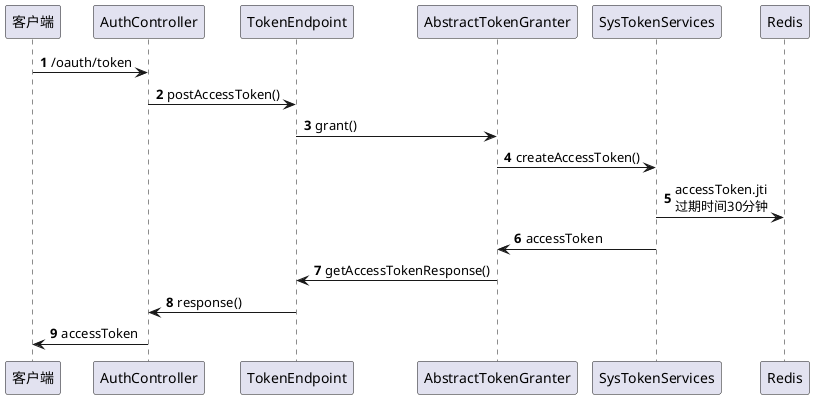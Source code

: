 @startuml
'https://plantuml.com/sequence-diagram

autonumber

客户端 -> AuthController: /oauth/token
AuthController -> TokenEndpoint: postAccessToken()
TokenEndpoint -> AbstractTokenGranter: grant()
AbstractTokenGranter -> SysTokenServices: createAccessToken()
SysTokenServices -> Redis: accessToken.jti\n过期时间30分钟
SysTokenServices -> AbstractTokenGranter: accessToken
AbstractTokenGranter -> TokenEndpoint: getAccessTokenResponse()
TokenEndpoint -> AuthController: response()
AuthController -> 客户端: accessToken

@enduml